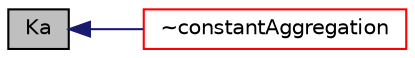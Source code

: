 digraph "Ka"
{
  bgcolor="transparent";
  edge [fontname="Helvetica",fontsize="10",labelfontname="Helvetica",labelfontsize="10"];
  node [fontname="Helvetica",fontsize="10",shape=record];
  rankdir="LR";
  Node1 [label="Ka",height=0.2,width=0.4,color="black", fillcolor="grey75", style="filled", fontcolor="black"];
  Node1 -> Node2 [dir="back",color="midnightblue",fontsize="10",style="solid",fontname="Helvetica"];
  Node2 [label="~constantAggregation",height=0.2,width=0.4,color="red",URL="$a00020.html#a8f95da283d65bcd70fad3f015ff2dfd5",tooltip="Destructor. "];
}
